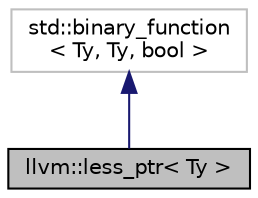digraph "llvm::less_ptr&lt; Ty &gt;"
{
  edge [fontname="Helvetica",fontsize="10",labelfontname="Helvetica",labelfontsize="10"];
  node [fontname="Helvetica",fontsize="10",shape=record];
  Node1 [label="llvm::less_ptr\< Ty \>",height=0.2,width=0.4,color="black", fillcolor="grey75", style="filled", fontcolor="black"];
  Node2 -> Node1 [dir="back",color="midnightblue",fontsize="10",style="solid",fontname="Helvetica"];
  Node2 [label="std::binary_function\l\< Ty, Ty, bool \>",height=0.2,width=0.4,color="grey75", fillcolor="white", style="filled"];
}
